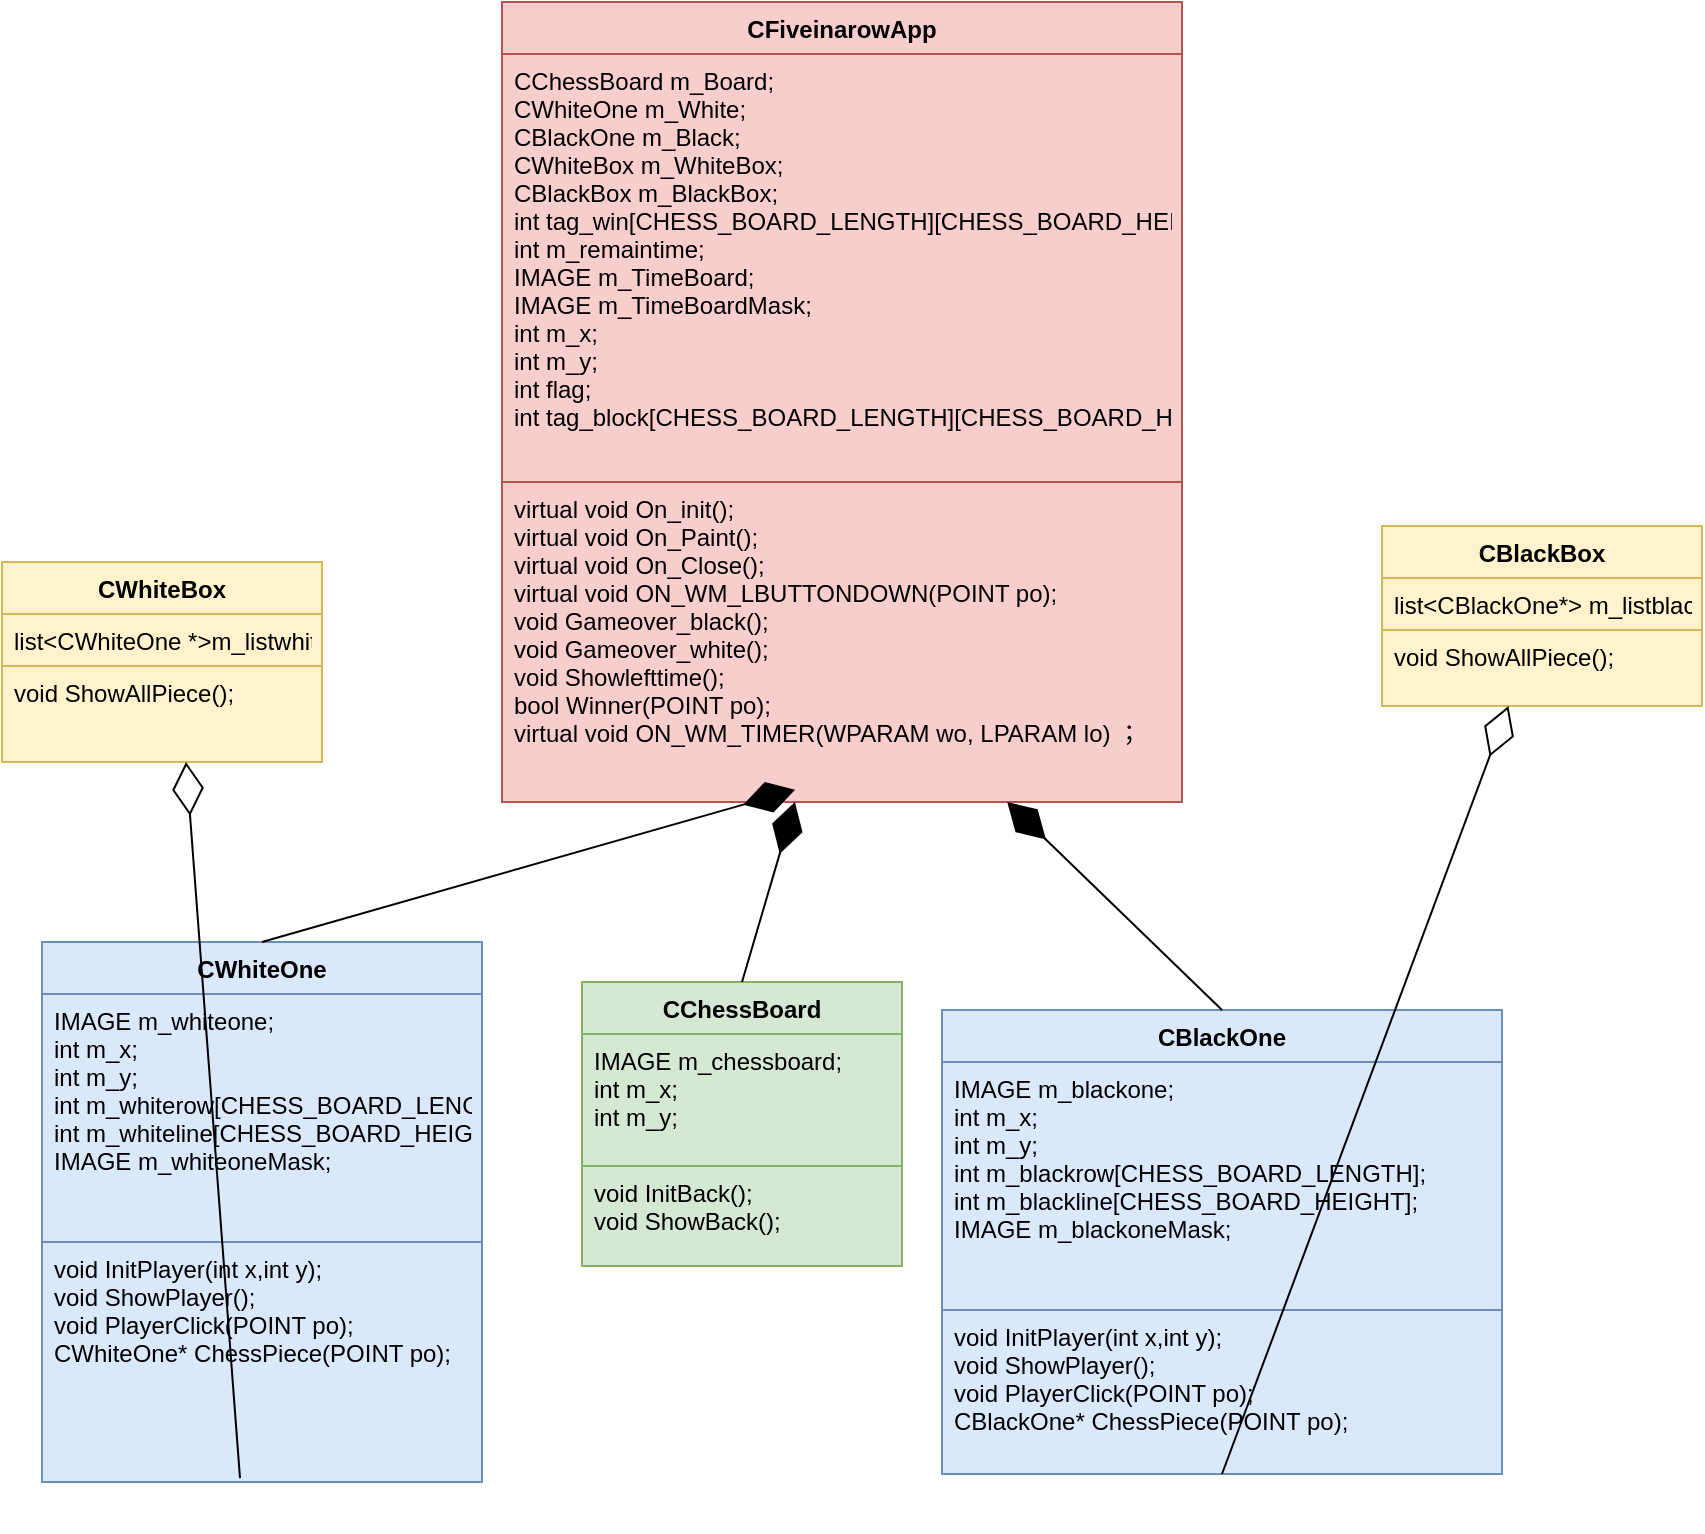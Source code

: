 <mxfile version="13.9.9" type="device"><diagram id="EPjoMbC_3i5yGQeC3z0I" name="第 1 页"><mxGraphModel dx="1086" dy="806" grid="1" gridSize="10" guides="1" tooltips="1" connect="1" arrows="1" fold="1" page="1" pageScale="1" pageWidth="827" pageHeight="1169" math="0" shadow="0"><root><mxCell id="0"/><mxCell id="1" parent="0"/><mxCell id="ct0LyDID7HDANsePFWhS-1" value="CChessBoard" style="swimlane;fontStyle=1;align=center;verticalAlign=top;childLayout=stackLayout;horizontal=1;startSize=26;horizontalStack=0;resizeParent=1;resizeParentMax=0;resizeLast=0;collapsible=1;marginBottom=0;fillColor=#d5e8d4;strokeColor=#82b366;" parent="1" vertex="1"><mxGeometry x="350" y="490" width="160" height="142" as="geometry"/></mxCell><mxCell id="ct0LyDID7HDANsePFWhS-2" value="IMAGE m_chessboard;&#10;int m_x;&#10;int m_y;" style="text;strokeColor=#82b366;fillColor=#d5e8d4;align=left;verticalAlign=top;spacingLeft=4;spacingRight=4;overflow=hidden;rotatable=0;points=[[0,0.5],[1,0.5]];portConstraint=eastwest;" parent="ct0LyDID7HDANsePFWhS-1" vertex="1"><mxGeometry y="26" width="160" height="66" as="geometry"/></mxCell><mxCell id="ct0LyDID7HDANsePFWhS-4" value="void InitBack();&#10;void ShowBack();" style="text;strokeColor=#82b366;fillColor=#d5e8d4;align=left;verticalAlign=top;spacingLeft=4;spacingRight=4;overflow=hidden;rotatable=0;points=[[0,0.5],[1,0.5]];portConstraint=eastwest;" parent="ct0LyDID7HDANsePFWhS-1" vertex="1"><mxGeometry y="92" width="160" height="50" as="geometry"/></mxCell><mxCell id="ct0LyDID7HDANsePFWhS-5" value="CFiveinarowApp" style="swimlane;fontStyle=1;align=center;verticalAlign=top;childLayout=stackLayout;horizontal=1;startSize=26;horizontalStack=0;resizeParent=1;resizeParentMax=0;resizeLast=0;collapsible=1;marginBottom=0;fillColor=#f8cecc;strokeColor=#b85450;" parent="1" vertex="1"><mxGeometry x="310" width="340" height="400" as="geometry"/></mxCell><mxCell id="ct0LyDID7HDANsePFWhS-6" value="&#9;CChessBoard m_Board;&#10;&#9;CWhiteOne m_White;&#10;&#9;CBlackOne m_Black;&#10;&#9;CWhiteBox m_WhiteBox;&#10;&#9;CBlackBox m_BlackBox;&#10;&#9;int tag_win[CHESS_BOARD_LENGTH][CHESS_BOARD_HEIGHT];//黑白棋子标记位&#10;&#9;int m_remaintime;&#10;&#9;IMAGE m_TimeBoard;&#10;&#9;IMAGE m_TimeBoardMask;&#10;&#9;int m_x;&#10;&#9;int m_y;&#10;&#9;int flag;&#10;&#9;int tag_block[CHESS_BOARD_LENGTH][CHESS_BOARD_HEIGHT];//棋子标记位" style="text;strokeColor=#b85450;fillColor=#f8cecc;align=left;verticalAlign=top;spacingLeft=4;spacingRight=4;overflow=hidden;rotatable=0;points=[[0,0.5],[1,0.5]];portConstraint=eastwest;" parent="ct0LyDID7HDANsePFWhS-5" vertex="1"><mxGeometry y="26" width="340" height="214" as="geometry"/></mxCell><mxCell id="ct0LyDID7HDANsePFWhS-8" value="virtual void On_init();&#10;&#9;virtual void On_Paint();&#10;&#9;virtual void On_Close();&#10;&#9;virtual void ON_WM_LBUTTONDOWN(POINT po);&#10;&#9;void Gameover_black();&#10;&#9;void Gameover_white();&#10;&#9;void Showlefttime();&#10;&#9;bool Winner(POINT po);&#10;&#9;virtual void ON_WM_TIMER(WPARAM wo, LPARAM lo) ；" style="text;strokeColor=#b85450;fillColor=#f8cecc;align=left;verticalAlign=top;spacingLeft=4;spacingRight=4;overflow=hidden;rotatable=0;points=[[0,0.5],[1,0.5]];portConstraint=eastwest;" parent="ct0LyDID7HDANsePFWhS-5" vertex="1"><mxGeometry y="240" width="340" height="160" as="geometry"/></mxCell><mxCell id="ct0LyDID7HDANsePFWhS-9" value="CWhiteOne" style="swimlane;fontStyle=1;align=center;verticalAlign=top;childLayout=stackLayout;horizontal=1;startSize=26;horizontalStack=0;resizeParent=1;resizeParentMax=0;resizeLast=0;collapsible=1;marginBottom=0;fillColor=#dae8fc;strokeColor=#6c8ebf;" parent="1" vertex="1"><mxGeometry x="80" y="470" width="220" height="270" as="geometry"/></mxCell><mxCell id="ct0LyDID7HDANsePFWhS-10" value="IMAGE m_whiteone;&#10;&#9;int m_x;&#10;&#9;int m_y;&#10;&#9;int m_whiterow[CHESS_BOARD_LENGTH];&#10;&#9;int m_whiteline[CHESS_BOARD_HEIGHT];&#10;&#9;IMAGE m_whiteoneMask;" style="text;strokeColor=#6c8ebf;fillColor=#dae8fc;align=left;verticalAlign=top;spacingLeft=4;spacingRight=4;overflow=hidden;rotatable=0;points=[[0,0.5],[1,0.5]];portConstraint=eastwest;" parent="ct0LyDID7HDANsePFWhS-9" vertex="1"><mxGeometry y="26" width="220" height="124" as="geometry"/></mxCell><mxCell id="ct0LyDID7HDANsePFWhS-12" value="void InitPlayer(int x,int y);&#10;&#9;void ShowPlayer();&#10;&#9;void PlayerClick(POINT po);&#10;&#9;CWhiteOne* ChessPiece(POINT po);" style="text;strokeColor=#6c8ebf;fillColor=#dae8fc;align=left;verticalAlign=top;spacingLeft=4;spacingRight=4;overflow=hidden;rotatable=0;points=[[0,0.5],[1,0.5]];portConstraint=eastwest;" parent="ct0LyDID7HDANsePFWhS-9" vertex="1"><mxGeometry y="150" width="220" height="120" as="geometry"/></mxCell><mxCell id="ct0LyDID7HDANsePFWhS-13" value="CBlackOne" style="swimlane;fontStyle=1;align=center;verticalAlign=top;childLayout=stackLayout;horizontal=1;startSize=26;horizontalStack=0;resizeParent=1;resizeParentMax=0;resizeLast=0;collapsible=1;marginBottom=0;fillColor=#dae8fc;strokeColor=#6c8ebf;" parent="1" vertex="1"><mxGeometry x="530" y="504" width="280" height="232" as="geometry"/></mxCell><mxCell id="ct0LyDID7HDANsePFWhS-14" value="&#9;IMAGE m_blackone;&#10;&#9;int m_x;&#10;&#9;int m_y;&#10;&#9;int m_blackrow[CHESS_BOARD_LENGTH];&#10;&#9;int m_blackline[CHESS_BOARD_HEIGHT];&#10;&#9;IMAGE m_blackoneMask;" style="text;strokeColor=#6c8ebf;fillColor=#dae8fc;align=left;verticalAlign=top;spacingLeft=4;spacingRight=4;overflow=hidden;rotatable=0;points=[[0,0.5],[1,0.5]];portConstraint=eastwest;" parent="ct0LyDID7HDANsePFWhS-13" vertex="1"><mxGeometry y="26" width="280" height="124" as="geometry"/></mxCell><mxCell id="ct0LyDID7HDANsePFWhS-16" value="void InitPlayer(int x,int y);&#10;&#9;void ShowPlayer();&#10;&#9;void PlayerClick(POINT po);&#10;&#9;CBlackOne* ChessPiece(POINT po);" style="text;strokeColor=#6c8ebf;fillColor=#dae8fc;align=left;verticalAlign=top;spacingLeft=4;spacingRight=4;overflow=hidden;rotatable=0;points=[[0,0.5],[1,0.5]];portConstraint=eastwest;" parent="ct0LyDID7HDANsePFWhS-13" vertex="1"><mxGeometry y="150" width="280" height="82" as="geometry"/></mxCell><mxCell id="ct0LyDID7HDANsePFWhS-17" value="" style="endArrow=diamondThin;endFill=1;endSize=24;html=1;exitX=0.5;exitY=0;exitDx=0;exitDy=0;" parent="1" source="ct0LyDID7HDANsePFWhS-1" target="ct0LyDID7HDANsePFWhS-8" edge="1"><mxGeometry width="160" relative="1" as="geometry"><mxPoint x="500" y="350" as="sourcePoint"/><mxPoint x="660" y="350" as="targetPoint"/></mxGeometry></mxCell><mxCell id="ct0LyDID7HDANsePFWhS-18" value="" style="endArrow=diamondThin;endFill=1;endSize=24;html=1;exitX=0.5;exitY=0;exitDx=0;exitDy=0;" parent="1" source="ct0LyDID7HDANsePFWhS-13" target="ct0LyDID7HDANsePFWhS-8" edge="1"><mxGeometry width="160" relative="1" as="geometry"><mxPoint x="500" y="350" as="sourcePoint"/><mxPoint x="660" y="350" as="targetPoint"/></mxGeometry></mxCell><mxCell id="ct0LyDID7HDANsePFWhS-19" value="" style="endArrow=diamondThin;endFill=1;endSize=24;html=1;exitX=0.5;exitY=0;exitDx=0;exitDy=0;entryX=0.431;entryY=0.962;entryDx=0;entryDy=0;entryPerimeter=0;" parent="1" source="ct0LyDID7HDANsePFWhS-9" target="ct0LyDID7HDANsePFWhS-8" edge="1"><mxGeometry width="160" relative="1" as="geometry"><mxPoint x="500" y="350" as="sourcePoint"/><mxPoint x="660" y="350" as="targetPoint"/></mxGeometry></mxCell><mxCell id="ct0LyDID7HDANsePFWhS-20" value="CWhiteBox" style="swimlane;fontStyle=1;align=center;verticalAlign=top;childLayout=stackLayout;horizontal=1;startSize=26;horizontalStack=0;resizeParent=1;resizeParentMax=0;resizeLast=0;collapsible=1;marginBottom=0;fillColor=#fff2cc;strokeColor=#d6b656;" parent="1" vertex="1"><mxGeometry x="60" y="280" width="160" height="100" as="geometry"/></mxCell><mxCell id="ct0LyDID7HDANsePFWhS-21" value="list&lt;CWhiteOne *&gt;m_listwhite;" style="text;strokeColor=#d6b656;fillColor=#fff2cc;align=left;verticalAlign=top;spacingLeft=4;spacingRight=4;overflow=hidden;rotatable=0;points=[[0,0.5],[1,0.5]];portConstraint=eastwest;" parent="ct0LyDID7HDANsePFWhS-20" vertex="1"><mxGeometry y="26" width="160" height="26" as="geometry"/></mxCell><mxCell id="ct0LyDID7HDANsePFWhS-23" value="void ShowAllPiece();" style="text;strokeColor=#d6b656;fillColor=#fff2cc;align=left;verticalAlign=top;spacingLeft=4;spacingRight=4;overflow=hidden;rotatable=0;points=[[0,0.5],[1,0.5]];portConstraint=eastwest;" parent="ct0LyDID7HDANsePFWhS-20" vertex="1"><mxGeometry y="52" width="160" height="48" as="geometry"/></mxCell><mxCell id="ct0LyDID7HDANsePFWhS-24" value="CBlackBox" style="swimlane;fontStyle=1;align=center;verticalAlign=top;childLayout=stackLayout;horizontal=1;startSize=26;horizontalStack=0;resizeParent=1;resizeParentMax=0;resizeLast=0;collapsible=1;marginBottom=0;fillColor=#fff2cc;strokeColor=#d6b656;" parent="1" vertex="1"><mxGeometry x="750" y="262" width="160" height="90" as="geometry"/></mxCell><mxCell id="ct0LyDID7HDANsePFWhS-25" value="list&lt;CBlackOne*&gt; m_listblack;" style="text;strokeColor=#d6b656;fillColor=#fff2cc;align=left;verticalAlign=top;spacingLeft=4;spacingRight=4;overflow=hidden;rotatable=0;points=[[0,0.5],[1,0.5]];portConstraint=eastwest;" parent="ct0LyDID7HDANsePFWhS-24" vertex="1"><mxGeometry y="26" width="160" height="26" as="geometry"/></mxCell><mxCell id="ct0LyDID7HDANsePFWhS-27" value="void ShowAllPiece();&#10;" style="text;strokeColor=#d6b656;fillColor=#fff2cc;align=left;verticalAlign=top;spacingLeft=4;spacingRight=4;overflow=hidden;rotatable=0;points=[[0,0.5],[1,0.5]];portConstraint=eastwest;" parent="ct0LyDID7HDANsePFWhS-24" vertex="1"><mxGeometry y="52" width="160" height="38" as="geometry"/></mxCell><mxCell id="ct0LyDID7HDANsePFWhS-28" value="" style="endArrow=diamondThin;endFill=0;endSize=24;html=1;exitX=0.45;exitY=0.984;exitDx=0;exitDy=0;exitPerimeter=0;entryX=0.575;entryY=1;entryDx=0;entryDy=0;entryPerimeter=0;" parent="1" source="ct0LyDID7HDANsePFWhS-12" target="ct0LyDID7HDANsePFWhS-23" edge="1"><mxGeometry width="160" relative="1" as="geometry"><mxPoint x="240" y="670" as="sourcePoint"/><mxPoint x="140" y="350" as="targetPoint"/></mxGeometry></mxCell><mxCell id="ct0LyDID7HDANsePFWhS-29" value="" style="endArrow=diamondThin;endFill=0;endSize=24;html=1;exitX=0.5;exitY=1;exitDx=0;exitDy=0;" parent="1" source="ct0LyDID7HDANsePFWhS-13" target="ct0LyDID7HDANsePFWhS-24" edge="1"><mxGeometry width="160" relative="1" as="geometry"><mxPoint x="450" y="550" as="sourcePoint"/><mxPoint x="610" y="550" as="targetPoint"/></mxGeometry></mxCell></root></mxGraphModel></diagram></mxfile>